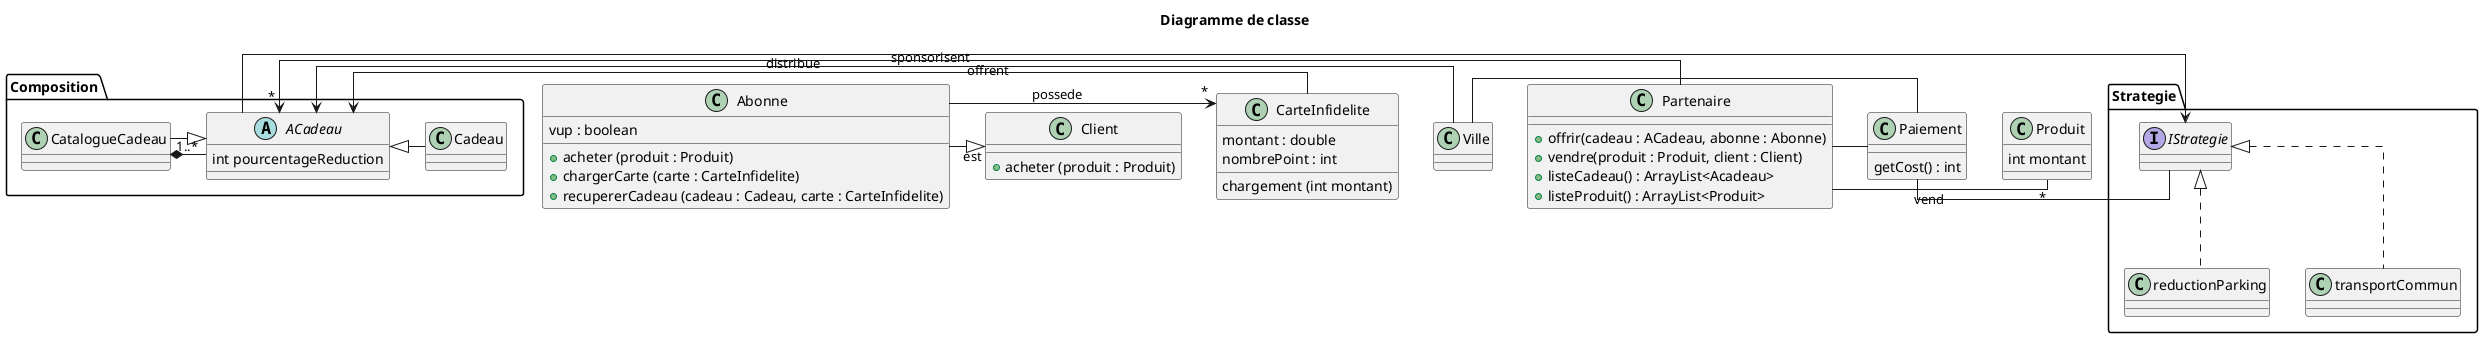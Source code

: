 @startuml
title Diagramme de classe
skinparam linetype ortho

class Partenaire{

    + offrir(cadeau : ACadeau, abonne : Abonne)
    + vendre(produit : Produit, client : Client)
    + listeCadeau() : ArrayList<Acadeau>
    + listeProduit() : ArrayList<Produit>
}

class Paiement{
    getCost() : int
}

class Abonne{
    vup : boolean
    + acheter (produit : Produit)
    + chargerCarte (carte : CarteInfidelite)
    + recupererCadeau (cadeau : Cadeau, carte : CarteInfidelite)
}

class Client{
    + acheter (produit : Produit)
}

class CarteInfidelite{
    montant : double
    nombrePoint : int
    chargement (int montant)
}
class Ville
class Produit{
    int montant
}

package Composition{
    class CatalogueCadeau
    class Cadeau
    abstract  ACadeau{
        int pourcentageReduction
    }
    Cadeau -up|> ACadeau
    CatalogueCadeau -up|> ACadeau
    CatalogueCadeau *- "1..*" ACadeau
}


package Strategie{
    class reductionParking
    class transportCommun
    interface IStrategie
    reductionParking ..up|> IStrategie
    transportCommun ..up|> IStrategie
}

Abonne -down> "*"CarteInfidelite : possede
Abonne -right|> Client : est

Ville -> ACadeau : sponsorisent
CarteInfidelite -right> ACadeau : distribue
Partenaire -> "*" ACadeau : offrent
Partenaire - "*" Produit : vend
ACadeau -> IStrategie
Partenaire - Paiement
Ville - Paiement
Paiement - IStrategie


@enduml

@startuml
title cas1
left to right direction

actor client as C
rectangle "cumul de points" {
    usecase "faire achat" as UC1
    usecase "valider carte" as UC2

    UC1 .> UC2 : <<include>>

}

C -- UC1
@enduml

@startuml
title cas2
left to right direction

actor client as C
rectangle "Consulter solde" {
    usecase "consulter solde" as UC1
    usecase "valider carte" as UC2

    UC1 .> UC2 : <<include>>

}

C -- UC1
@enduml

@startuml
title cas3
left to right direction

actor client as C
rectangle "Catalogue des cadeaux" {
    usecase "consulter annuaire" as UC1
    usecase "Consulter description cadeau" as UC2
    usecase "Consulter description magasin" as UC3

    UC2 .> UC1 : <<extends>>
    UC3 .> UC1 : <<extends>>

}

C -- UC1
@enduml

@startuml
title cas4
left to right direction

actor client as C
rectangle "Achat cadeau" {
    usecase "demander offre" as UC1
    usecase "recuperer offre" as UC2
    usecase "valider carte" as UC3

    UC2 .> UC1 : <<extends>>
    UC2 .> UC3 : <<include>>

}

C -- UC1
@enduml